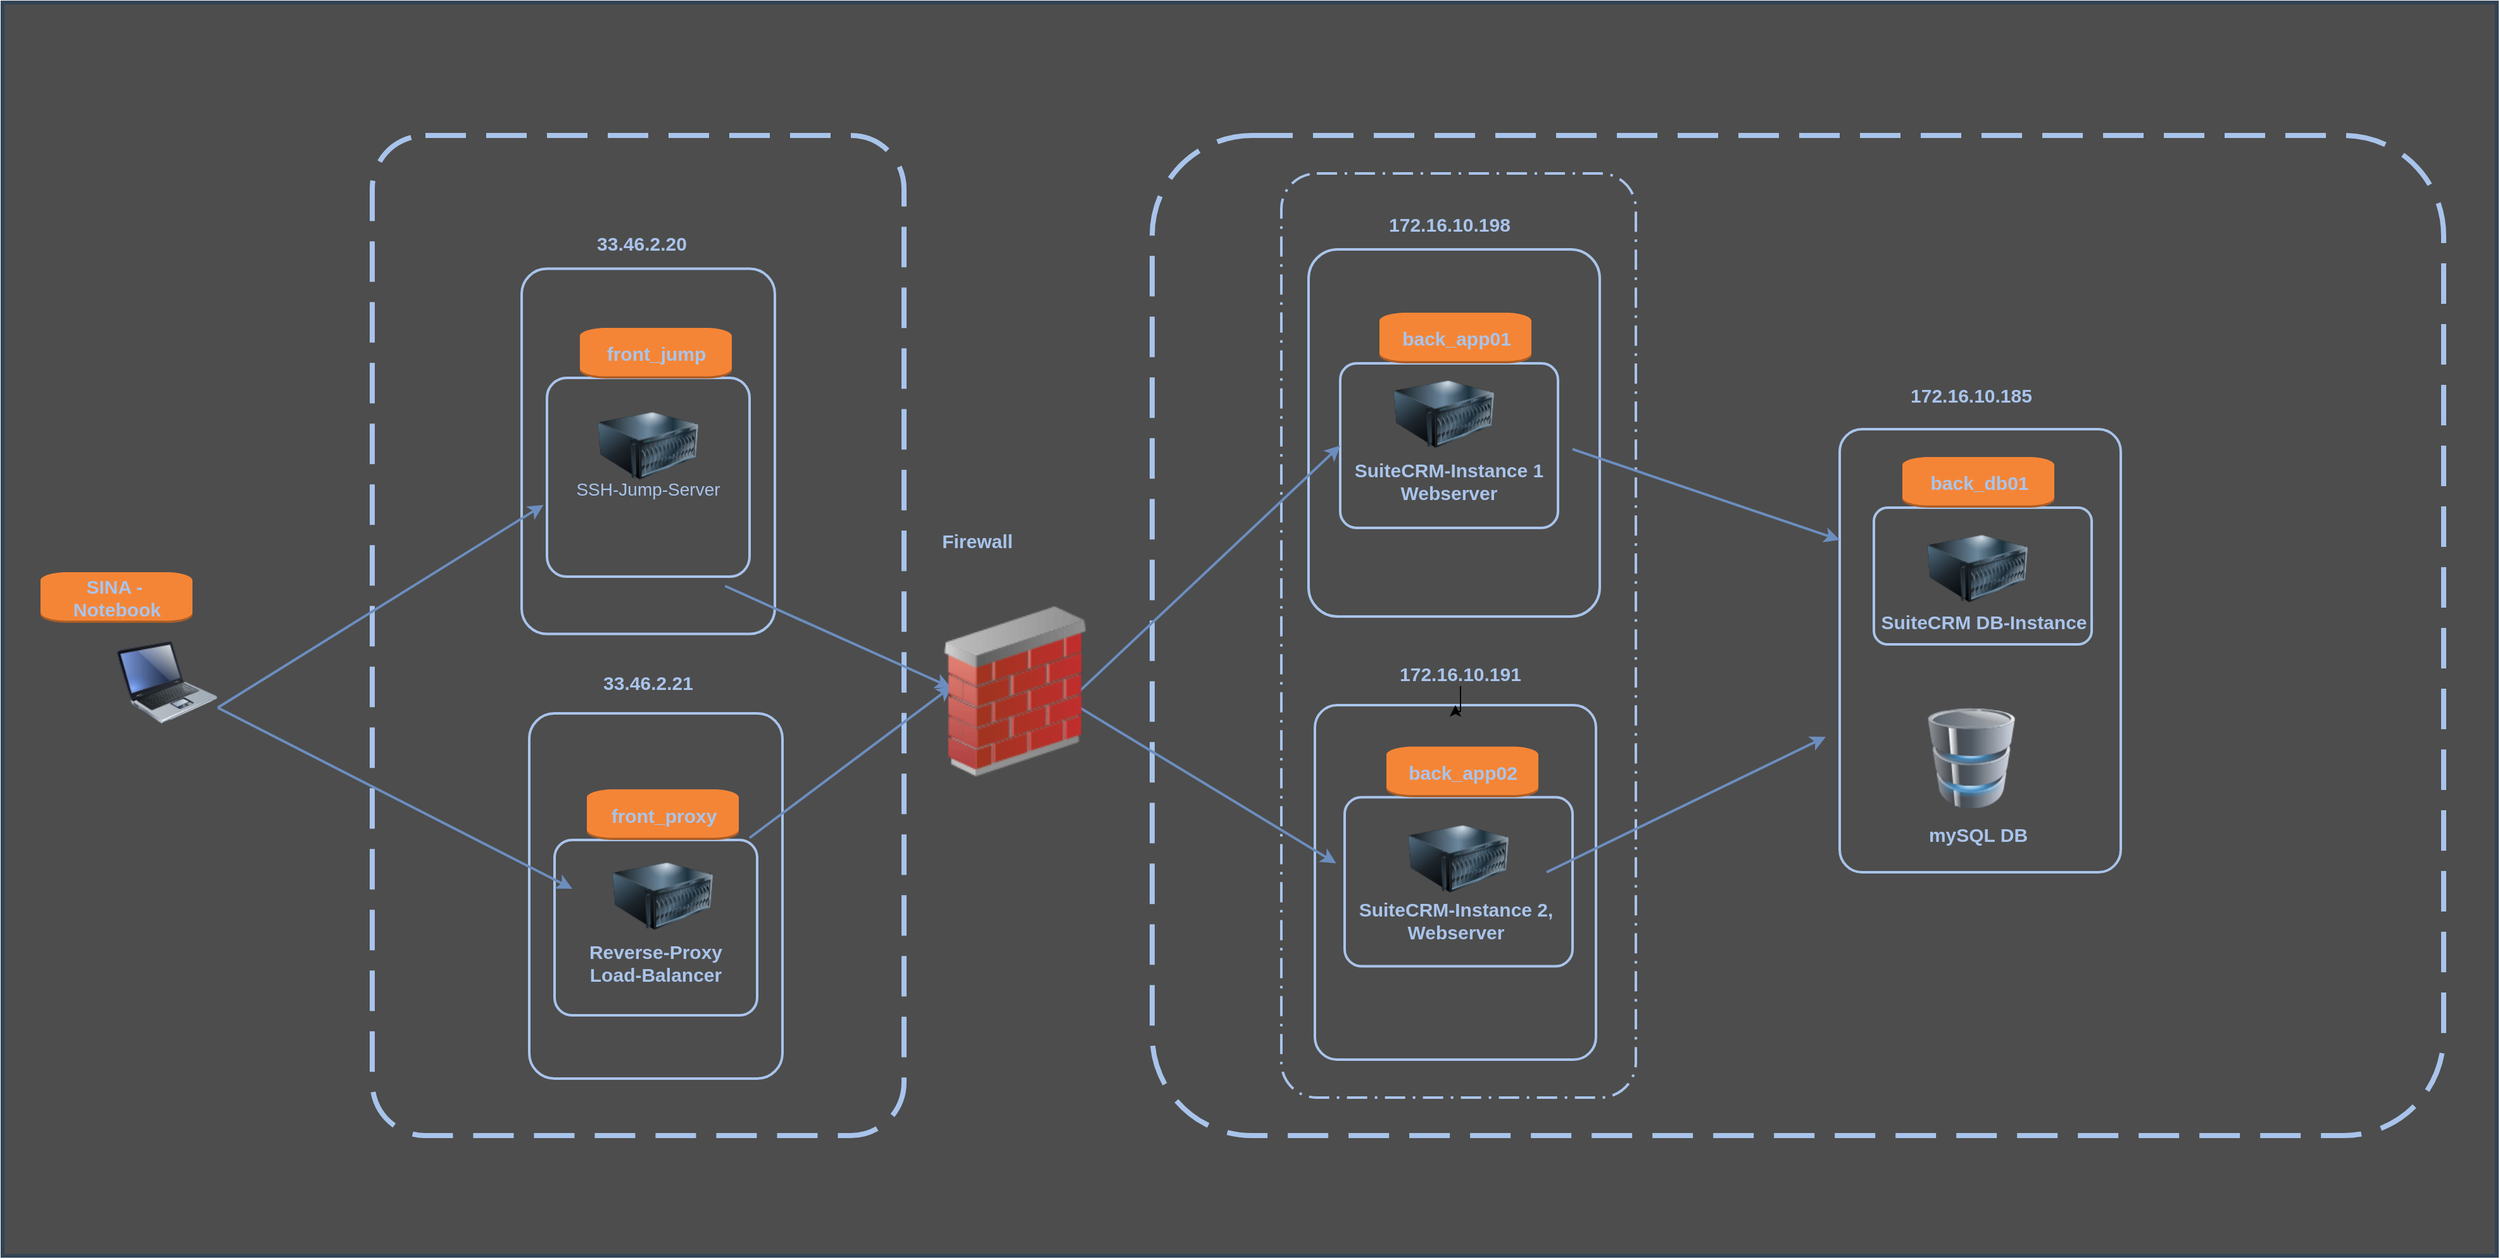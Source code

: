 <mxfile version="24.7.1" type="github">
  <diagram id="rRDhQRThPtQKGGIecC3R" name="Page-1">
    <mxGraphModel dx="3749" dy="2306" grid="1" gridSize="10" guides="1" tooltips="1" connect="1" arrows="1" fold="1" page="1" pageScale="1" pageWidth="850" pageHeight="1100" math="0" shadow="0">
      <root>
        <mxCell id="0" />
        <mxCell id="1" parent="0" />
        <mxCell id="fZ9o720cPq7kdoaoO89B-14" value="" style="rounded=0;whiteSpace=wrap;html=1;fillOpacity=100;strokeWidth=3;fillColor=#4D4D4D;fontColor=#ffffff;strokeColor=#314354;strokeOpacity=100;gradientColor=none;" parent="1" vertex="1">
          <mxGeometry x="-1130" y="-150" width="1970" height="990" as="geometry" />
        </mxCell>
        <mxCell id="CLJt2vbzaDLjIfdI3F6k-11" value="" style="rounded=1;arcSize=10;dashed=0;fillColor=none;gradientColor=none;strokeWidth=2;strokeColor=#A9C4EB;" parent="1" vertex="1">
          <mxGeometry x="-714" y="411.5" width="200" height="288.5" as="geometry" />
        </mxCell>
        <mxCell id="CLJt2vbzaDLjIfdI3F6k-20" value="" style="rounded=1;arcSize=10;dashed=0;fillColor=none;gradientColor=none;strokeWidth=2;strokeColor=#A9C4EB;" parent="1" vertex="1">
          <mxGeometry x="-720" y="60.25" width="200" height="288.5" as="geometry" />
        </mxCell>
        <mxCell id="CLJt2vbzaDLjIfdI3F6k-3" value="" style="rounded=1;arcSize=8;dashed=0;fillColor=none;gradientColor=none;strokeWidth=2;strokeColor=#A9C4EB;" parent="1" vertex="1">
          <mxGeometry x="321" y="187" width="222" height="350" as="geometry" />
        </mxCell>
        <mxCell id="jmTY7Rd2mBAVTG5OkfLD-28" value="" style="rounded=1;arcSize=10;dashed=1;fillColor=none;gradientColor=none;dashPattern=8 3 1 3;strokeWidth=2;strokeColor=#A9C4EB;" parent="1" vertex="1">
          <mxGeometry x="-120" y="-15" width="280" height="730" as="geometry" />
        </mxCell>
        <mxCell id="DKDFtjOkX9_w8Wlbjk8--4" value="" style="rounded=1;arcSize=10;dashed=1;strokeColor=#A9C4EB;fillColor=none;gradientColor=none;dashPattern=8 4;strokeWidth=4;" parent="1" vertex="1">
          <mxGeometry x="-838" y="-45" width="420" height="790" as="geometry" />
        </mxCell>
        <mxCell id="jmTY7Rd2mBAVTG5OkfLD-10" value="&#xa;&#xa;&#xa;&#xa;&#xa;Reverse-Proxy&#xa;Load-Balancer&#xa;&#xa;" style="rounded=1;arcSize=10;dashed=0;fillColor=none;gradientColor=none;strokeWidth=2;fontSize=15;fontStyle=1;strokeColor=#A9C4EB;fontColor=#A9C4EB;" parent="1" vertex="1">
          <mxGeometry x="-694" y="511.5" width="160" height="138.5" as="geometry" />
        </mxCell>
        <mxCell id="CLJt2vbzaDLjIfdI3F6k-18" value="&#xa;&#xa;SSH-Jump-Server&#xa;" style="rounded=1;arcSize=10;dashed=0;fillColor=none;gradientColor=none;strokeWidth=2;fontSize=14;strokeColor=#A9C4EB;fontColor=#A9C4EB;" parent="1" vertex="1">
          <mxGeometry x="-700" y="146.5" width="160" height="157" as="geometry" />
        </mxCell>
        <mxCell id="jmTY7Rd2mBAVTG5OkfLD-6" value="" style="rounded=1;arcSize=10;dashed=1;strokeColor=#A9C4EB;fillColor=none;gradientColor=none;dashPattern=8 4;strokeWidth=4;" parent="1" vertex="1">
          <mxGeometry x="-222" y="-45" width="1020" height="790" as="geometry" />
        </mxCell>
        <mxCell id="jmTY7Rd2mBAVTG5OkfLD-14" value="" style="rounded=1;arcSize=8;dashed=0;fillColor=none;gradientColor=none;strokeWidth=2;strokeColor=#A9C4EB;" parent="1" vertex="1">
          <mxGeometry x="-93.5" y="405" width="222" height="280" as="geometry" />
        </mxCell>
        <mxCell id="jmTY7Rd2mBAVTG5OkfLD-12" value="" style="rounded=1;arcSize=10;dashed=0;fillColor=none;gradientColor=none;strokeWidth=2;strokeColor=#A9C4EB;" parent="1" vertex="1">
          <mxGeometry x="-98.5" y="45" width="230" height="290" as="geometry" />
        </mxCell>
        <mxCell id="jmTY7Rd2mBAVTG5OkfLD-31" value="" style="endArrow=classic;html=1;exitX=0.879;exitY=1.047;exitDx=0;exitDy=0;strokeWidth=2;fillColor=#dae8fc;strokeColor=#6c8ebf;exitPerimeter=0;" parent="1" source="CLJt2vbzaDLjIfdI3F6k-18" edge="1">
          <mxGeometry width="50" height="50" relative="1" as="geometry">
            <mxPoint x="-545" y="275.25" as="sourcePoint" />
            <mxPoint x="-381" y="391" as="targetPoint" />
          </mxGeometry>
        </mxCell>
        <mxCell id="jmTY7Rd2mBAVTG5OkfLD-32" value="" style="endArrow=classic;html=1;exitX=0.87;exitY=0.341;exitDx=0;exitDy=0;strokeWidth=2;fillColor=#dae8fc;strokeColor=#6c8ebf;exitPerimeter=0;" parent="1" source="CLJt2vbzaDLjIfdI3F6k-11" edge="1">
          <mxGeometry width="50" height="50" relative="1" as="geometry">
            <mxPoint x="422.2" y="479.2" as="sourcePoint" />
            <mxPoint x="-380" y="390" as="targetPoint" />
          </mxGeometry>
        </mxCell>
        <mxCell id="jmTY7Rd2mBAVTG5OkfLD-35" value="" style="endArrow=classic;html=1;strokeWidth=2;fillColor=#dae8fc;strokeColor=#6c8ebf;entryX=0;entryY=0.25;entryDx=0;entryDy=0;" parent="1" target="CLJt2vbzaDLjIfdI3F6k-3" edge="1">
          <mxGeometry width="50" height="50" relative="1" as="geometry">
            <mxPoint x="110" y="202.859" as="sourcePoint" />
            <mxPoint x="360" y="400" as="targetPoint" />
          </mxGeometry>
        </mxCell>
        <mxCell id="jmTY7Rd2mBAVTG5OkfLD-36" value="" style="endArrow=classic;html=1;strokeWidth=2;fillColor=#dae8fc;strokeColor=#6c8ebf;exitX=1;exitY=0.75;exitDx=0;exitDy=0;entryX=-0.017;entryY=0.639;entryDx=0;entryDy=0;entryPerimeter=0;" parent="1" source="CLJt2vbzaDLjIfdI3F6k-22" target="CLJt2vbzaDLjIfdI3F6k-18" edge="1">
          <mxGeometry width="50" height="50" relative="1" as="geometry">
            <mxPoint x="-824" y="90.0" as="sourcePoint" />
            <mxPoint x="-1350" y="184.75" as="targetPoint" />
          </mxGeometry>
        </mxCell>
        <mxCell id="jmTY7Rd2mBAVTG5OkfLD-44" value="&lt;font style=&quot;font-size: 15px;&quot;&gt;172.16.10.198&lt;/font&gt;" style="text;html=1;strokeColor=none;fillColor=none;align=center;verticalAlign=middle;whiteSpace=wrap;rounded=0;fontSize=15;fontStyle=1;fontColor=#A9C4EB;" parent="1" vertex="1">
          <mxGeometry x="-56.5" y="15" width="138" height="20" as="geometry" />
        </mxCell>
        <mxCell id="DKDFtjOkX9_w8Wlbjk8--7" value="" style="edgeStyle=orthogonalEdgeStyle;rounded=0;orthogonalLoop=1;jettySize=auto;html=1;" parent="1" source="jmTY7Rd2mBAVTG5OkfLD-45" target="jmTY7Rd2mBAVTG5OkfLD-14" edge="1">
          <mxGeometry relative="1" as="geometry" />
        </mxCell>
        <mxCell id="jmTY7Rd2mBAVTG5OkfLD-45" value="&lt;font style=&quot;font-size: 15px;&quot;&gt;172.16.10.191&lt;/font&gt;" style="text;html=1;strokeColor=none;fillColor=none;align=center;verticalAlign=middle;whiteSpace=wrap;rounded=0;fontSize=15;fontStyle=1;fontColor=#A9C4EB;" parent="1" vertex="1">
          <mxGeometry x="-40" y="370" width="123" height="20" as="geometry" />
        </mxCell>
        <mxCell id="YX4tFnGgiEKLoziQhKjs-16" value="&lt;font style=&quot;font-size: 15px;&quot;&gt;mySQL DB&lt;br style=&quot;font-size: 15px;&quot;&gt;&lt;/font&gt;" style="text;html=1;strokeColor=none;fillColor=none;align=center;verticalAlign=middle;whiteSpace=wrap;rounded=0;fontSize=15;fontStyle=1;fontColor=#A9C4EB;" parent="1" vertex="1">
          <mxGeometry x="367" y="487" width="127" height="39" as="geometry" />
        </mxCell>
        <mxCell id="YX4tFnGgiEKLoziQhKjs-24" value="" style="rounded=1;arcSize=10;dashed=0;fillColor=none;gradientColor=none;strokeWidth=2;strokeColor=#A9C4EB;" parent="1" vertex="1">
          <mxGeometry x="-73.5" y="135" width="172" height="130" as="geometry" />
        </mxCell>
        <mxCell id="YX4tFnGgiEKLoziQhKjs-27" value="&lt;div style=&quot;font-size: 15px;&quot;&gt;&lt;font style=&quot;font-size: 15px;&quot;&gt;SuiteCRM-Instance 1&lt;/font&gt;&lt;/div&gt;&lt;div style=&quot;font-size: 15px;&quot;&gt;&lt;font style=&quot;font-size: 15px;&quot;&gt;Webserver&lt;br style=&quot;font-size: 15px;&quot;&gt; &lt;/font&gt;&lt;/div&gt;" style="text;html=1;strokeColor=none;fillColor=none;align=center;verticalAlign=middle;whiteSpace=wrap;rounded=0;fontStyle=1;fontSize=15;fontColor=#A9C4EB;" parent="1" vertex="1">
          <mxGeometry x="-64.75" y="215" width="154.5" height="25" as="geometry" />
        </mxCell>
        <mxCell id="YX4tFnGgiEKLoziQhKjs-31" value="" style="rounded=1;arcSize=10;dashed=0;fillColor=none;gradientColor=none;strokeWidth=2;strokeColor=#A9C4EB;" parent="1" vertex="1">
          <mxGeometry x="-70" y="477.75" width="180" height="133.5" as="geometry" />
        </mxCell>
        <mxCell id="YX4tFnGgiEKLoziQhKjs-34" value="&lt;div style=&quot;font-size: 15px;&quot;&gt;&lt;font style=&quot;font-size: 15px;&quot;&gt;SuiteCRM-Instance 2,&lt;/font&gt;&lt;/div&gt;&lt;div style=&quot;font-size: 15px;&quot;&gt;&lt;font style=&quot;font-size: 15px;&quot;&gt;Webserver&lt;br style=&quot;font-size: 15px;&quot;&gt;&lt;/font&gt;&lt;/div&gt;" style="text;html=1;strokeColor=none;fillColor=none;align=center;verticalAlign=middle;whiteSpace=wrap;rounded=0;fontStyle=1;fontSize=15;fontColor=#A9C4EB;" parent="1" vertex="1">
          <mxGeometry x="-62.5" y="560" width="160" height="30" as="geometry" />
        </mxCell>
        <mxCell id="CLJt2vbzaDLjIfdI3F6k-4" value="" style="rounded=1;arcSize=10;dashed=0;fillColor=none;gradientColor=none;strokeWidth=2;strokeColor=#A9C4EB;" parent="1" vertex="1">
          <mxGeometry x="348" y="249" width="172" height="108" as="geometry" />
        </mxCell>
        <mxCell id="CLJt2vbzaDLjIfdI3F6k-6" value="&lt;font style=&quot;font-size: 15px;&quot;&gt;SuiteCRM DB-Instance&lt;/font&gt;" style="text;html=1;strokeColor=none;fillColor=none;align=center;verticalAlign=middle;whiteSpace=wrap;rounded=0;fontSize=15;fontStyle=1;fontColor=#A9C4EB;" parent="1" vertex="1">
          <mxGeometry x="350" y="327" width="170" height="23" as="geometry" />
        </mxCell>
        <mxCell id="CLJt2vbzaDLjIfdI3F6k-8" value="&lt;font style=&quot;font-size: 15px;&quot;&gt;172.16.10.185&lt;/font&gt;" style="text;html=1;strokeColor=none;fillColor=none;align=center;verticalAlign=middle;whiteSpace=wrap;rounded=0;fontSize=15;fontStyle=1;fontColor=#A9C4EB;" parent="1" vertex="1">
          <mxGeometry x="356" y="147" width="138" height="25" as="geometry" />
        </mxCell>
        <mxCell id="CLJt2vbzaDLjIfdI3F6k-19" value="&lt;div style=&quot;font-size: 15px;&quot;&gt;&lt;font style=&quot;font-size: 15px;&quot;&gt;33.46.2.20&lt;/font&gt;&lt;/div&gt;" style="text;html=1;strokeColor=none;fillColor=none;align=center;verticalAlign=middle;whiteSpace=wrap;rounded=0;fontSize=15;fontStyle=1;fontColor=#A9C4EB;" parent="1" vertex="1">
          <mxGeometry x="-660" y="30" width="70" height="20" as="geometry" />
        </mxCell>
        <mxCell id="CLJt2vbzaDLjIfdI3F6k-22" value="" style="image;html=1;image=img/lib/clip_art/computers/Laptop_128x128.png" parent="1" vertex="1">
          <mxGeometry x="-1040" y="347" width="80" height="80" as="geometry" />
        </mxCell>
        <mxCell id="CLJt2vbzaDLjIfdI3F6k-23" value="" style="endArrow=classic;html=1;strokeWidth=2;fillColor=#dae8fc;strokeColor=#6c8ebf;entryX=0.17;entryY=0.48;entryDx=0;entryDy=0;entryPerimeter=0;exitX=1;exitY=0.75;exitDx=0;exitDy=0;" parent="1" source="CLJt2vbzaDLjIfdI3F6k-22" target="CLJt2vbzaDLjIfdI3F6k-11" edge="1">
          <mxGeometry width="50" height="50" relative="1" as="geometry">
            <mxPoint x="-1177" y="405" as="sourcePoint" />
            <mxPoint x="-1240" y="575" as="targetPoint" />
          </mxGeometry>
        </mxCell>
        <mxCell id="CLJt2vbzaDLjIfdI3F6k-24" value="" style="endArrow=classic;html=1;strokeWidth=2;entryX=0;entryY=0.5;entryDx=0;entryDy=0;fillColor=#dae8fc;strokeColor=#6c8ebf;exitX=0.787;exitY=0.532;exitDx=0;exitDy=0;exitPerimeter=0;" parent="1" source="CLJt2vbzaDLjIfdI3F6k-32" target="YX4tFnGgiEKLoziQhKjs-24" edge="1">
          <mxGeometry width="50" height="50" relative="1" as="geometry">
            <mxPoint x="-260" y="400" as="sourcePoint" />
            <mxPoint x="-350" y="523" as="targetPoint" />
          </mxGeometry>
        </mxCell>
        <mxCell id="CLJt2vbzaDLjIfdI3F6k-26" value="" style="endArrow=classic;html=1;strokeWidth=2;entryX=-0.037;entryY=0.391;entryDx=0;entryDy=0;entryPerimeter=0;fillColor=#dae8fc;strokeColor=#6c8ebf;exitX=0.73;exitY=0.532;exitDx=0;exitDy=0;exitPerimeter=0;" parent="1" source="CLJt2vbzaDLjIfdI3F6k-32" target="YX4tFnGgiEKLoziQhKjs-31" edge="1">
          <mxGeometry width="50" height="50" relative="1" as="geometry">
            <mxPoint x="-260" y="400" as="sourcePoint" />
            <mxPoint x="-106.5" y="541.448" as="targetPoint" />
          </mxGeometry>
        </mxCell>
        <mxCell id="CLJt2vbzaDLjIfdI3F6k-27" value="" style="endArrow=classic;html=1;strokeWidth=2;fillColor=#dae8fc;strokeColor=#6c8ebf;exitX=0.276;exitY=0.999;exitDx=0;exitDy=0;exitPerimeter=0;" parent="1" edge="1">
          <mxGeometry width="50" height="50" relative="1" as="geometry">
            <mxPoint x="89.502" y="537.0" as="sourcePoint" />
            <mxPoint x="310" y="430" as="targetPoint" />
          </mxGeometry>
        </mxCell>
        <mxCell id="CLJt2vbzaDLjIfdI3F6k-28" value="" style="image;html=1;image=img/lib/clip_art/computers/Server_128x128.png" parent="1" vertex="1">
          <mxGeometry x="-31.5" y="135" width="80" height="80" as="geometry" />
        </mxCell>
        <mxCell id="CLJt2vbzaDLjIfdI3F6k-30" value="" style="image;html=1;image=img/lib/clip_art/computers/Server_128x128.png" parent="1" vertex="1">
          <mxGeometry x="-20" y="486.25" width="80" height="80" as="geometry" />
        </mxCell>
        <mxCell id="CLJt2vbzaDLjIfdI3F6k-31" value="" style="image;html=1;image=img/lib/clip_art/computers/Server_128x128.png" parent="1" vertex="1">
          <mxGeometry x="390" y="257" width="80" height="80" as="geometry" />
        </mxCell>
        <mxCell id="CLJt2vbzaDLjIfdI3F6k-32" value="" style="image;html=1;image=img/lib/clip_art/networking/Firewall_02_128x128.png" parent="1" vertex="1">
          <mxGeometry x="-410" y="327" width="160" height="134.25" as="geometry" />
        </mxCell>
        <mxCell id="DKDFtjOkX9_w8Wlbjk8--3" value="" style="image;html=1;image=img/lib/clip_art/computers/Server_128x128.png;fontSize=12;" parent="1" vertex="1">
          <mxGeometry x="-648.5" y="515.75" width="80" height="80" as="geometry" />
        </mxCell>
        <mxCell id="DKDFtjOkX9_w8Wlbjk8--1" value="" style="image;html=1;image=img/lib/clip_art/computers/Server_128x128.png;fontSize=12;" parent="1" vertex="1">
          <mxGeometry x="-660" y="160" width="80" height="80" as="geometry" />
        </mxCell>
        <mxCell id="RUMR8grhXRm7lhq95EJC-3" value="Firewall" style="text;strokeColor=none;align=center;fillColor=none;html=1;verticalAlign=middle;whiteSpace=wrap;rounded=0;fontSize=15;fontStyle=1;fontColor=#A9C4EB;" parent="1" vertex="1">
          <mxGeometry x="-390" y="260" width="60" height="30" as="geometry" />
        </mxCell>
        <mxCell id="YX4tFnGgiEKLoziQhKjs-25" value="&lt;font style=&quot;font-size: 15px;&quot;&gt;back_app01&lt;/font&gt;" style="dashed=0;html=1;shape=mxgraph.aws3.instance;fillColor=#F58536;gradientColor=none;dashed=0;fontSize=15;fontStyle=1;fontColor=#A9C4EB;" parent="1" vertex="1">
          <mxGeometry x="-42.5" y="95" width="120" height="40" as="geometry" />
        </mxCell>
        <mxCell id="CLJt2vbzaDLjIfdI3F6k-5" value="&lt;font style=&quot;font-size: 15px;&quot;&gt;back_db01&lt;/font&gt;" style="dashed=0;html=1;shape=mxgraph.aws3.instance;fillColor=#F58536;gradientColor=none;dashed=0;fontSize=15;fontStyle=1;fontColor=#A9C4EB;" parent="1" vertex="1">
          <mxGeometry x="370.5" y="209" width="120" height="40" as="geometry" />
        </mxCell>
        <mxCell id="CLJt2vbzaDLjIfdI3F6k-12" value="&lt;div style=&quot;font-size: 15px;&quot;&gt;&lt;font style=&quot;font-size: 15px;&quot;&gt;back_app02&lt;/font&gt;&lt;/div&gt;" style="dashed=0;html=1;shape=mxgraph.aws3.instance;fillColor=#F58536;gradientColor=none;dashed=0;fontSize=15;fontStyle=1;fontColor=#A9C4EB;" parent="1" vertex="1">
          <mxGeometry x="-37" y="437.75" width="120" height="40" as="geometry" />
        </mxCell>
        <mxCell id="CLJt2vbzaDLjIfdI3F6k-16" value="&lt;font style=&quot;font-size: 15px;&quot;&gt;front_proxy&lt;/font&gt;" style="dashed=0;html=1;shape=mxgraph.aws3.instance;fillColor=#F58536;gradientColor=none;dashed=0;fontSize=15;fontStyle=1;fontColor=#A9C4EB;" parent="1" vertex="1">
          <mxGeometry x="-668.5" y="471.5" width="120" height="40" as="geometry" />
        </mxCell>
        <mxCell id="CLJt2vbzaDLjIfdI3F6k-21" value="&lt;font style=&quot;font-size: 15px;&quot;&gt;front_jump&lt;/font&gt;" style="dashed=0;html=1;shape=mxgraph.aws3.instance;fillColor=#F58536;gradientColor=none;dashed=0;fontSize=15;fontStyle=1;fontColor=#A9C4EB;" parent="1" vertex="1">
          <mxGeometry x="-674" y="107" width="120" height="40" as="geometry" />
        </mxCell>
        <mxCell id="CLJt2vbzaDLjIfdI3F6k-25" value="&lt;div style=&quot;font-size: 15px;&quot;&gt;&lt;font style=&quot;font-size: 15px;&quot;&gt;SINA -&amp;nbsp;&lt;/font&gt;&lt;/div&gt;&lt;div style=&quot;font-size: 15px;&quot;&gt;&lt;font style=&quot;font-size: 15px;&quot;&gt;Notebook&lt;/font&gt;&lt;/div&gt;" style="dashed=0;html=1;shape=mxgraph.aws3.instance;fillColor=#F58536;gradientColor=none;dashed=0;fontSize=15;fontStyle=1;fontColor=#A9C4EB;" parent="1" vertex="1">
          <mxGeometry x="-1100" y="300" width="120" height="40" as="geometry" />
        </mxCell>
        <mxCell id="fZ9o720cPq7kdoaoO89B-1" value="&lt;font style=&quot;font-size: 15px;&quot;&gt;33.46.2.21&lt;/font&gt;" style="text;html=1;strokeColor=none;fillColor=none;align=center;verticalAlign=middle;whiteSpace=wrap;rounded=0;fontSize=15;fontStyle=1;fontColor=#A9C4EB;" parent="1" vertex="1">
          <mxGeometry x="-655" y="377" width="70" height="20" as="geometry" />
        </mxCell>
        <mxCell id="wPo3sENQeheUHxCPFbT--1" value="" style="image;html=1;image=img/lib/clip_art/computers/Database_128x128.png" vertex="1" parent="1">
          <mxGeometry x="385" y="407" width="80" height="80" as="geometry" />
        </mxCell>
      </root>
    </mxGraphModel>
  </diagram>
</mxfile>

